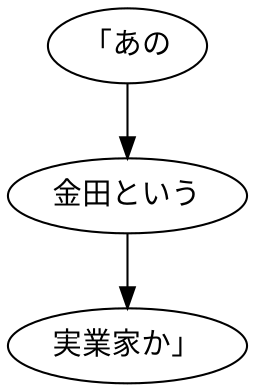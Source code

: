 digraph graph7301 {
	node0 [label="「あの"];
	node1 [label="金田という"];
	node2 [label="実業家か」"];
	node0 -> node1;
	node1 -> node2;
}
